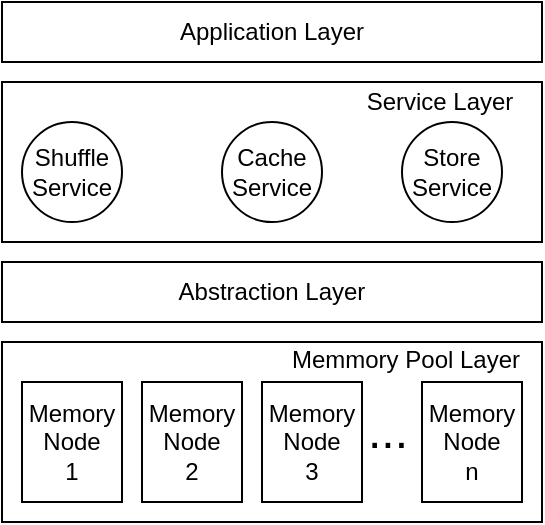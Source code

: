 <mxfile version="23.1.6" type="github">
  <diagram name="第 1 页" id="QZUPrX_TWS5uGRgK0gak">
    <mxGraphModel dx="819" dy="426" grid="1" gridSize="10" guides="1" tooltips="1" connect="1" arrows="1" fold="1" page="1" pageScale="1" pageWidth="827" pageHeight="1169" math="0" shadow="0">
      <root>
        <mxCell id="0" />
        <mxCell id="1" parent="0" />
        <mxCell id="5PQLWXWCwuNH8t1XqFt1-2" value="" style="rounded=0;whiteSpace=wrap;html=1;" vertex="1" parent="1">
          <mxGeometry x="240" y="830" width="270" height="90" as="geometry" />
        </mxCell>
        <mxCell id="5PQLWXWCwuNH8t1XqFt1-3" value="Memory&lt;br&gt;Node&lt;br&gt;1" style="rounded=0;whiteSpace=wrap;html=1;" vertex="1" parent="1">
          <mxGeometry x="250" y="850" width="50" height="60" as="geometry" />
        </mxCell>
        <mxCell id="5PQLWXWCwuNH8t1XqFt1-4" value="Memory&lt;br style=&quot;border-color: var(--border-color);&quot;&gt;Node&lt;br style=&quot;border-color: var(--border-color);&quot;&gt;2" style="rounded=0;whiteSpace=wrap;html=1;" vertex="1" parent="1">
          <mxGeometry x="310" y="850" width="50" height="60" as="geometry" />
        </mxCell>
        <mxCell id="5PQLWXWCwuNH8t1XqFt1-6" value="Memory&lt;br&gt;Node&lt;br&gt;3" style="rounded=0;whiteSpace=wrap;html=1;" vertex="1" parent="1">
          <mxGeometry x="370" y="850" width="50" height="60" as="geometry" />
        </mxCell>
        <mxCell id="5PQLWXWCwuNH8t1XqFt1-7" value="Memory&lt;br&gt;Node&lt;br&gt;n" style="rounded=0;whiteSpace=wrap;html=1;" vertex="1" parent="1">
          <mxGeometry x="450" y="850" width="50" height="60" as="geometry" />
        </mxCell>
        <mxCell id="5PQLWXWCwuNH8t1XqFt1-8" value="Memmory Pool Layer" style="text;html=1;align=center;verticalAlign=middle;whiteSpace=wrap;rounded=0;" vertex="1" parent="1">
          <mxGeometry x="382" y="834" width="120" height="10" as="geometry" />
        </mxCell>
        <mxCell id="5PQLWXWCwuNH8t1XqFt1-9" value="&lt;span style=&quot;font-size: 24px;&quot;&gt;...&lt;/span&gt;" style="text;html=1;align=center;verticalAlign=middle;whiteSpace=wrap;rounded=0;" vertex="1" parent="1">
          <mxGeometry x="416" y="860" width="34" height="30" as="geometry" />
        </mxCell>
        <mxCell id="5PQLWXWCwuNH8t1XqFt1-10" value="Abstraction Layer" style="rounded=0;whiteSpace=wrap;html=1;" vertex="1" parent="1">
          <mxGeometry x="240" y="790" width="270" height="30" as="geometry" />
        </mxCell>
        <mxCell id="5PQLWXWCwuNH8t1XqFt1-11" value="" style="rounded=0;whiteSpace=wrap;html=1;" vertex="1" parent="1">
          <mxGeometry x="240" y="700" width="270" height="80" as="geometry" />
        </mxCell>
        <mxCell id="5PQLWXWCwuNH8t1XqFt1-12" value="Service Layer" style="text;html=1;align=center;verticalAlign=middle;whiteSpace=wrap;rounded=0;" vertex="1" parent="1">
          <mxGeometry x="418" y="705" width="82" height="10" as="geometry" />
        </mxCell>
        <mxCell id="5PQLWXWCwuNH8t1XqFt1-13" value="Shuffle&lt;br&gt;Service" style="ellipse;whiteSpace=wrap;html=1;aspect=fixed;" vertex="1" parent="1">
          <mxGeometry x="250" y="720" width="50" height="50" as="geometry" />
        </mxCell>
        <mxCell id="5PQLWXWCwuNH8t1XqFt1-16" value="Cache&lt;br&gt;Service" style="ellipse;whiteSpace=wrap;html=1;aspect=fixed;" vertex="1" parent="1">
          <mxGeometry x="350" y="720" width="50" height="50" as="geometry" />
        </mxCell>
        <mxCell id="5PQLWXWCwuNH8t1XqFt1-17" value="Store&lt;br&gt;Service" style="ellipse;whiteSpace=wrap;html=1;aspect=fixed;" vertex="1" parent="1">
          <mxGeometry x="440" y="720" width="50" height="50" as="geometry" />
        </mxCell>
        <mxCell id="5PQLWXWCwuNH8t1XqFt1-18" value="Application Layer" style="rounded=0;whiteSpace=wrap;html=1;" vertex="1" parent="1">
          <mxGeometry x="240" y="660" width="270" height="30" as="geometry" />
        </mxCell>
      </root>
    </mxGraphModel>
  </diagram>
</mxfile>
